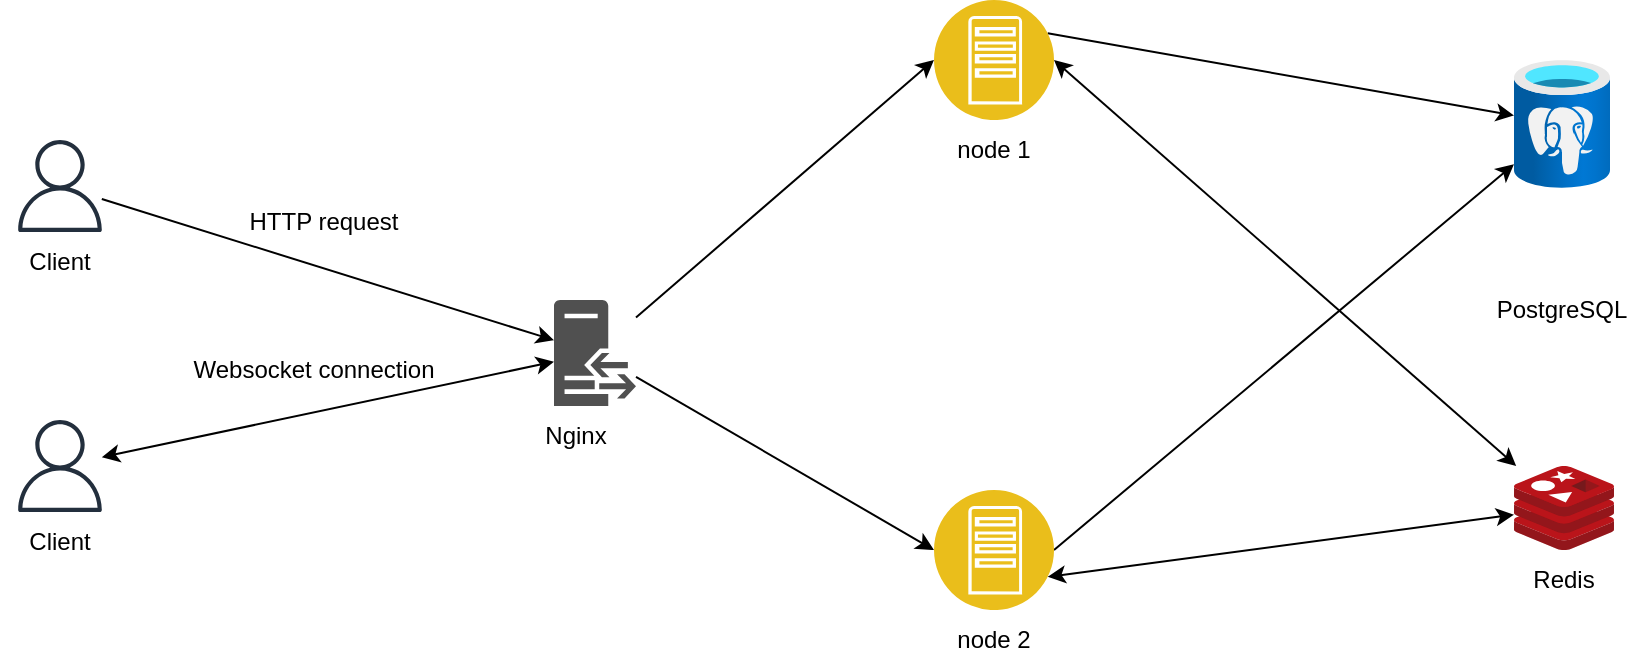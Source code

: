 <mxfile version="21.3.2" type="device">
  <diagram id="Slg26G2i90M0SY91WCvb" name="Page-1">
    <mxGraphModel dx="1964" dy="655" grid="1" gridSize="10" guides="1" tooltips="1" connect="1" arrows="1" fold="1" page="1" pageScale="1" pageWidth="850" pageHeight="1100" math="0" shadow="0">
      <root>
        <mxCell id="0" />
        <mxCell id="1" parent="0" />
        <mxCell id="tjENqmuMpZNnP30G1Y7s-1" value="" style="sketch=0;aspect=fixed;html=1;points=[];align=center;image;fontSize=12;image=img/lib/mscae/Cache_Redis_Product.svg;" parent="1" vertex="1">
          <mxGeometry x="680" y="283" width="50" height="42" as="geometry" />
        </mxCell>
        <mxCell id="tjENqmuMpZNnP30G1Y7s-10" style="rounded=0;orthogonalLoop=1;jettySize=auto;html=1;entryX=0;entryY=0.5;entryDx=0;entryDy=0;startArrow=none;startFill=0;" parent="1" source="tjENqmuMpZNnP30G1Y7s-2" target="tjENqmuMpZNnP30G1Y7s-6" edge="1">
          <mxGeometry relative="1" as="geometry" />
        </mxCell>
        <mxCell id="tjENqmuMpZNnP30G1Y7s-2" value="" style="sketch=0;pointerEvents=1;shadow=0;dashed=0;html=1;strokeColor=none;fillColor=#505050;labelPosition=center;verticalLabelPosition=bottom;verticalAlign=top;outlineConnect=0;align=center;shape=mxgraph.office.servers.reverse_proxy;" parent="1" vertex="1">
          <mxGeometry x="200" y="200" width="41" height="53" as="geometry" />
        </mxCell>
        <mxCell id="tjENqmuMpZNnP30G1Y7s-3" value="Nginx" style="text;html=1;strokeColor=none;fillColor=none;align=center;verticalAlign=middle;whiteSpace=wrap;rounded=0;" parent="1" vertex="1">
          <mxGeometry x="181" y="253" width="60" height="30" as="geometry" />
        </mxCell>
        <mxCell id="tjENqmuMpZNnP30G1Y7s-4" value="" style="aspect=fixed;html=1;points=[];align=center;image;fontSize=12;image=img/lib/azure2/databases/Azure_Database_PostgreSQL_Server.svg;" parent="1" vertex="1">
          <mxGeometry x="680" y="80" width="48" height="64" as="geometry" />
        </mxCell>
        <mxCell id="tjENqmuMpZNnP30G1Y7s-11" style="rounded=0;orthogonalLoop=1;jettySize=auto;html=1;exitX=0;exitY=0.5;exitDx=0;exitDy=0;endArrow=none;endFill=0;startArrow=classic;startFill=1;" parent="1" source="tjENqmuMpZNnP30G1Y7s-5" target="tjENqmuMpZNnP30G1Y7s-2" edge="1">
          <mxGeometry relative="1" as="geometry" />
        </mxCell>
        <mxCell id="tjENqmuMpZNnP30G1Y7s-12" style="rounded=0;orthogonalLoop=1;jettySize=auto;html=1;exitX=1;exitY=0.75;exitDx=0;exitDy=0;startArrow=classic;startFill=1;endArrow=classic;endFill=1;" parent="1" source="tjENqmuMpZNnP30G1Y7s-5" target="tjENqmuMpZNnP30G1Y7s-1" edge="1">
          <mxGeometry relative="1" as="geometry" />
        </mxCell>
        <mxCell id="tjENqmuMpZNnP30G1Y7s-17" style="edgeStyle=none;rounded=0;orthogonalLoop=1;jettySize=auto;html=1;exitX=1;exitY=0.5;exitDx=0;exitDy=0;startArrow=none;startFill=0;endArrow=classic;endFill=1;" parent="1" source="tjENqmuMpZNnP30G1Y7s-5" target="tjENqmuMpZNnP30G1Y7s-4" edge="1">
          <mxGeometry relative="1" as="geometry" />
        </mxCell>
        <mxCell id="tjENqmuMpZNnP30G1Y7s-5" value="" style="aspect=fixed;perimeter=ellipsePerimeter;html=1;align=center;shadow=0;dashed=0;fontColor=#4277BB;labelBackgroundColor=#ffffff;fontSize=12;spacingTop=3;image;image=img/lib/ibm/applications/app_server.svg;" parent="1" vertex="1">
          <mxGeometry x="390" y="295" width="60" height="60" as="geometry" />
        </mxCell>
        <object label="" id="tjENqmuMpZNnP30G1Y7s-13">
          <mxCell style="rounded=0;orthogonalLoop=1;jettySize=auto;html=1;exitX=1;exitY=0.5;exitDx=0;exitDy=0;startArrow=classic;startFill=1;endArrow=classic;endFill=1;" parent="1" source="tjENqmuMpZNnP30G1Y7s-6" target="tjENqmuMpZNnP30G1Y7s-1" edge="1">
            <mxGeometry relative="1" as="geometry" />
          </mxCell>
        </object>
        <mxCell id="tjENqmuMpZNnP30G1Y7s-16" style="edgeStyle=none;rounded=0;orthogonalLoop=1;jettySize=auto;html=1;exitX=1;exitY=0.25;exitDx=0;exitDy=0;startArrow=none;startFill=0;endArrow=classic;endFill=1;" parent="1" source="tjENqmuMpZNnP30G1Y7s-6" target="tjENqmuMpZNnP30G1Y7s-4" edge="1">
          <mxGeometry relative="1" as="geometry" />
        </mxCell>
        <mxCell id="tjENqmuMpZNnP30G1Y7s-6" value="" style="aspect=fixed;perimeter=ellipsePerimeter;html=1;align=center;shadow=0;dashed=0;fontColor=#4277BB;labelBackgroundColor=#ffffff;fontSize=12;spacingTop=3;image;image=img/lib/ibm/applications/app_server.svg;" parent="1" vertex="1">
          <mxGeometry x="390" y="50" width="60" height="60" as="geometry" />
        </mxCell>
        <mxCell id="tjENqmuMpZNnP30G1Y7s-7" value="node 2" style="text;html=1;strokeColor=none;fillColor=none;align=center;verticalAlign=middle;whiteSpace=wrap;rounded=0;" parent="1" vertex="1">
          <mxGeometry x="390" y="355" width="60" height="30" as="geometry" />
        </mxCell>
        <mxCell id="tjENqmuMpZNnP30G1Y7s-8" value="node 1" style="text;html=1;strokeColor=none;fillColor=none;align=center;verticalAlign=middle;whiteSpace=wrap;rounded=0;" parent="1" vertex="1">
          <mxGeometry x="390" y="110" width="60" height="30" as="geometry" />
        </mxCell>
        <mxCell id="tjENqmuMpZNnP30G1Y7s-18" value="PostgreSQL" style="text;html=1;strokeColor=none;fillColor=none;align=center;verticalAlign=middle;whiteSpace=wrap;rounded=0;" parent="1" vertex="1">
          <mxGeometry x="674" y="190" width="60" height="30" as="geometry" />
        </mxCell>
        <mxCell id="tjENqmuMpZNnP30G1Y7s-19" value="Redis" style="text;html=1;strokeColor=none;fillColor=none;align=center;verticalAlign=middle;whiteSpace=wrap;rounded=0;" parent="1" vertex="1">
          <mxGeometry x="675" y="325" width="60" height="30" as="geometry" />
        </mxCell>
        <mxCell id="tjENqmuMpZNnP30G1Y7s-22" style="edgeStyle=none;rounded=0;orthogonalLoop=1;jettySize=auto;html=1;startArrow=none;startFill=0;endArrow=classic;endFill=1;" parent="1" source="tjENqmuMpZNnP30G1Y7s-20" target="tjENqmuMpZNnP30G1Y7s-2" edge="1">
          <mxGeometry relative="1" as="geometry" />
        </mxCell>
        <mxCell id="tjENqmuMpZNnP30G1Y7s-20" value="" style="sketch=0;outlineConnect=0;fontColor=#232F3E;gradientColor=none;fillColor=#232F3D;strokeColor=none;dashed=0;verticalLabelPosition=bottom;verticalAlign=top;align=center;html=1;fontSize=12;fontStyle=0;aspect=fixed;pointerEvents=1;shape=mxgraph.aws4.user;" parent="1" vertex="1">
          <mxGeometry x="-70" y="120" width="46" height="46" as="geometry" />
        </mxCell>
        <mxCell id="tjENqmuMpZNnP30G1Y7s-26" value="Client" style="text;html=1;strokeColor=none;fillColor=none;align=center;verticalAlign=middle;whiteSpace=wrap;rounded=0;" parent="1" vertex="1">
          <mxGeometry x="-77" y="166" width="60" height="30" as="geometry" />
        </mxCell>
        <mxCell id="tjENqmuMpZNnP30G1Y7s-29" value="HTTP request" style="text;html=1;strokeColor=none;fillColor=none;align=center;verticalAlign=middle;whiteSpace=wrap;rounded=0;" parent="1" vertex="1">
          <mxGeometry x="30" y="146" width="110" height="30" as="geometry" />
        </mxCell>
        <mxCell id="mRYL6UcSZ4NspwS8jh2u-9" style="edgeStyle=none;shape=connector;rounded=0;orthogonalLoop=1;jettySize=auto;html=1;labelBackgroundColor=default;strokeColor=default;fontFamily=Helvetica;fontSize=12;fontColor=default;startArrow=classic;startFill=1;endArrow=classic;endFill=1;" parent="1" source="mRYL6UcSZ4NspwS8jh2u-6" target="tjENqmuMpZNnP30G1Y7s-2" edge="1">
          <mxGeometry relative="1" as="geometry" />
        </mxCell>
        <mxCell id="mRYL6UcSZ4NspwS8jh2u-6" value="" style="sketch=0;outlineConnect=0;fontColor=#232F3E;gradientColor=none;fillColor=#232F3D;strokeColor=none;dashed=0;verticalLabelPosition=bottom;verticalAlign=top;align=center;html=1;fontSize=12;fontStyle=0;aspect=fixed;pointerEvents=1;shape=mxgraph.aws4.user;" parent="1" vertex="1">
          <mxGeometry x="-70" y="260" width="46" height="46" as="geometry" />
        </mxCell>
        <mxCell id="mRYL6UcSZ4NspwS8jh2u-8" value="Client" style="text;html=1;strokeColor=none;fillColor=none;align=center;verticalAlign=middle;whiteSpace=wrap;rounded=0;" parent="1" vertex="1">
          <mxGeometry x="-77" y="306" width="60" height="30" as="geometry" />
        </mxCell>
        <mxCell id="mRYL6UcSZ4NspwS8jh2u-10" value="Websocket connection" style="text;html=1;strokeColor=none;fillColor=none;align=center;verticalAlign=middle;whiteSpace=wrap;rounded=0;fontFamily=Helvetica;fontSize=12;fontColor=default;" parent="1" vertex="1">
          <mxGeometry x="10" y="220" width="140" height="30" as="geometry" />
        </mxCell>
      </root>
    </mxGraphModel>
  </diagram>
</mxfile>
